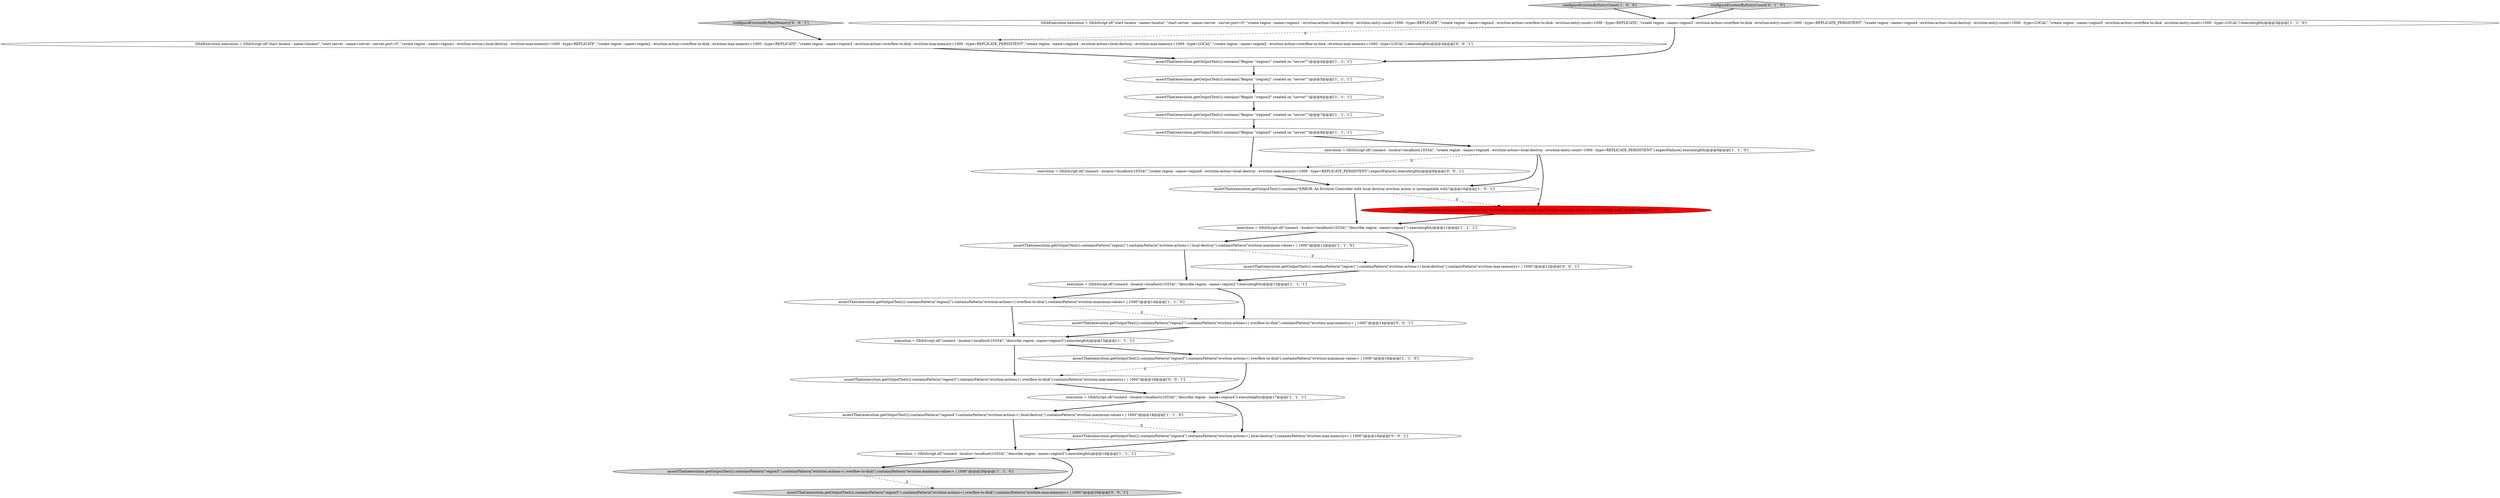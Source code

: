 digraph {
14 [style = filled, label = "assertThat(execution.getOutputText()).containsPattern(\"region4\").containsPattern(\"eviction-action\s+| local-destroy\").containsPattern(\"eviction-maximum-value\s+ | 1000\")@@@18@@@['1', '1', '0']", fillcolor = white, shape = ellipse image = "AAA0AAABBB1BBB"];
7 [style = filled, label = "execution = GfshScript.of(\"connect --locator=localhost(10334(\",\"describe region --name=region1\").execute(gfsh)@@@11@@@['1', '1', '1']", fillcolor = white, shape = ellipse image = "AAA0AAABBB1BBB"];
28 [style = filled, label = "execution = GfshScript.of(\"connect --locator=localhost(10334(\",\"create region --name=region6 --eviction-action=local-destroy --eviction-max-memory=1000 --type=REPLICATE_PERSISTENT\").expectFailure().execute(gfsh)@@@9@@@['0', '0', '1']", fillcolor = white, shape = ellipse image = "AAA0AAABBB3BBB"];
2 [style = filled, label = "assertThat(execution.getOutputText()).containsPattern(\"region2\").containsPattern(\"eviction-action\s+| overflow-to-disk\").containsPattern(\"eviction-maximum-value\s+ | 1000\")@@@14@@@['1', '1', '0']", fillcolor = white, shape = ellipse image = "AAA0AAABBB1BBB"];
17 [style = filled, label = "assertThat(execution.getOutputText()).containsPattern(\"region1\").containsPattern(\"eviction-action\s+| local-destroy\").containsPattern(\"eviction-maximum-value\s+ | 1000\")@@@12@@@['1', '1', '0']", fillcolor = white, shape = ellipse image = "AAA0AAABBB1BBB"];
9 [style = filled, label = "assertThat(execution.getOutputText()).contains(\"Region \"/region4\" created on \"server\"\")@@@7@@@['1', '1', '1']", fillcolor = white, shape = ellipse image = "AAA0AAABBB1BBB"];
6 [style = filled, label = "assertThat(execution.getOutputText()).contains(\"ERROR: An Eviction Controller with local destroy eviction action is incompatible with\")@@@10@@@['1', '0', '1']", fillcolor = white, shape = ellipse image = "AAA0AAABBB1BBB"];
22 [style = filled, label = "configureEvictionByMaxMemory['0', '0', '1']", fillcolor = lightgray, shape = diamond image = "AAA0AAABBB3BBB"];
11 [style = filled, label = "assertThat(execution.getOutputText()).contains(\"Region \"/region3\" created on \"server\"\")@@@6@@@['1', '1', '1']", fillcolor = white, shape = ellipse image = "AAA0AAABBB1BBB"];
12 [style = filled, label = "assertThat(execution.getOutputText()).containsPattern(\"region5\").containsPattern(\"eviction-action\s+| overflow-to-disk\").containsPattern(\"eviction-maximum-value\s+ | 1000\")@@@20@@@['1', '1', '0']", fillcolor = lightgray, shape = ellipse image = "AAA0AAABBB1BBB"];
5 [style = filled, label = "GfshExecution execution = GfshScript.of(\"start locator --name=locator\",\"start server --name=server --server-port=0\",\"create region --name=region1 --eviction-action=local-destroy --eviction-entry-count=1000 --type=REPLICATE\",\"create region --name=region2 --eviction-action=overflow-to-disk --eviction-entry-count=1000 --type=REPLICATE\",\"create region --name=region3 --eviction-action=overflow-to-disk --eviction-entry-count=1000 --type=REPLICATE_PERSISTENT\",\"create region --name=region4 --eviction-action=local-destroy --eviction-entry-count=1000 --type=LOCAL\",\"create region --name=region5 --eviction-action=overflow-to-disk --eviction-entry-count=1000 --type=LOCAL\").execute(gfsh)@@@3@@@['1', '1', '0']", fillcolor = white, shape = ellipse image = "AAA0AAABBB1BBB"];
10 [style = filled, label = "execution = GfshScript.of(\"connect --locator=localhost(10334(\",\"describe region --name=region2\").execute(gfsh)@@@13@@@['1', '1', '1']", fillcolor = white, shape = ellipse image = "AAA0AAABBB1BBB"];
16 [style = filled, label = "configureEvictionByEntryCount['1', '0', '0']", fillcolor = lightgray, shape = diamond image = "AAA0AAABBB1BBB"];
8 [style = filled, label = "assertThat(execution.getOutputText()).contains(\"Region \"/region1\" created on \"server\"\")@@@4@@@['1', '1', '1']", fillcolor = white, shape = ellipse image = "AAA0AAABBB1BBB"];
23 [style = filled, label = "assertThat(execution.getOutputText()).containsPattern(\"region3\").containsPattern(\"eviction-action\s+| overflow-to-disk\").containsPattern(\"eviction-max-memory\s+ | 1000\")@@@16@@@['0', '0', '1']", fillcolor = white, shape = ellipse image = "AAA0AAABBB3BBB"];
13 [style = filled, label = "execution = GfshScript.of(\"connect --locator=localhost(10334(\",\"create region --name=region6 --eviction-action=local-destroy --eviction-entry-count=1000 --type=REPLICATE_PERSISTENT\").expectFailure().execute(gfsh)@@@9@@@['1', '1', '0']", fillcolor = white, shape = ellipse image = "AAA0AAABBB1BBB"];
1 [style = filled, label = "assertThat(execution.getOutputText()).contains(\"Region \"/region2\" created on \"server\"\")@@@5@@@['1', '1', '1']", fillcolor = white, shape = ellipse image = "AAA0AAABBB1BBB"];
4 [style = filled, label = "assertThat(execution.getOutputText()).containsPattern(\"region3\").containsPattern(\"eviction-action\s+| overflow-to-disk\").containsPattern(\"eviction-maximum-value\s+ | 1000\")@@@16@@@['1', '1', '0']", fillcolor = white, shape = ellipse image = "AAA0AAABBB1BBB"];
3 [style = filled, label = "assertThat(execution.getOutputText()).contains(\"Region \"/region5\" created on \"server\"\")@@@8@@@['1', '1', '1']", fillcolor = white, shape = ellipse image = "AAA0AAABBB1BBB"];
25 [style = filled, label = "GfshExecution execution = GfshScript.of(\"start locator --name=locator\",\"start server --name=server --server-port=0\",\"create region --name=region1 --eviction-action=local-destroy --eviction-max-memory=1000 --type=REPLICATE\",\"create region --name=region2 --eviction-action=overflow-to-disk --eviction-max-memory=1000 --type=REPLICATE\",\"create region --name=region3 --eviction-action=overflow-to-disk --eviction-max-memory=1000 --type=REPLICATE_PERSISTENT\",\"create region --name=region4 --eviction-action=local-destroy --eviction-max-memory=1000 --type=LOCAL\",\"create region --name=region5 --eviction-action=overflow-to-disk --eviction-max-memory=1000 --type=LOCAL\").execute(gfsh)@@@3@@@['0', '0', '1']", fillcolor = white, shape = ellipse image = "AAA0AAABBB3BBB"];
18 [style = filled, label = "execution = GfshScript.of(\"connect --locator=localhost(10334(\",\"describe region --name=region3\").execute(gfsh)@@@15@@@['1', '1', '1']", fillcolor = white, shape = ellipse image = "AAA0AAABBB1BBB"];
24 [style = filled, label = "assertThat(execution.getOutputText()).containsPattern(\"region2\").containsPattern(\"eviction-action\s+| overflow-to-disk\").containsPattern(\"eviction-max-memory\s+ | 1000\")@@@14@@@['0', '0', '1']", fillcolor = white, shape = ellipse image = "AAA0AAABBB3BBB"];
20 [style = filled, label = "assertThat(execution.getOutputText()).contains(\"An Eviction Controller with local destroy eviction action is incompatible with\")@@@10@@@['0', '1', '0']", fillcolor = red, shape = ellipse image = "AAA1AAABBB2BBB"];
19 [style = filled, label = "configureEvictionByEntryCount['0', '1', '0']", fillcolor = lightgray, shape = diamond image = "AAA0AAABBB2BBB"];
15 [style = filled, label = "execution = GfshScript.of(\"connect --locator=localhost(10334(\",\"describe region --name=region4\").execute(gfsh)@@@17@@@['1', '1', '1']", fillcolor = white, shape = ellipse image = "AAA0AAABBB1BBB"];
27 [style = filled, label = "assertThat(execution.getOutputText()).containsPattern(\"region5\").containsPattern(\"eviction-action\s+| overflow-to-disk\").containsPattern(\"eviction-max-memory\s+ | 1000\")@@@20@@@['0', '0', '1']", fillcolor = lightgray, shape = ellipse image = "AAA0AAABBB3BBB"];
0 [style = filled, label = "execution = GfshScript.of(\"connect --locator=localhost(10334(\",\"describe region --name=region5\").execute(gfsh)@@@19@@@['1', '1', '1']", fillcolor = white, shape = ellipse image = "AAA0AAABBB1BBB"];
26 [style = filled, label = "assertThat(execution.getOutputText()).containsPattern(\"region4\").containsPattern(\"eviction-action\s+| local-destroy\").containsPattern(\"eviction-max-memory\s+ | 1000\")@@@18@@@['0', '0', '1']", fillcolor = white, shape = ellipse image = "AAA0AAABBB3BBB"];
21 [style = filled, label = "assertThat(execution.getOutputText()).containsPattern(\"region1\").containsPattern(\"eviction-action\s+| local-destroy\").containsPattern(\"eviction-max-memory\s+ | 1000\")@@@12@@@['0', '0', '1']", fillcolor = white, shape = ellipse image = "AAA0AAABBB3BBB"];
17->10 [style = bold, label=""];
5->8 [style = bold, label=""];
21->10 [style = bold, label=""];
22->25 [style = bold, label=""];
28->6 [style = bold, label=""];
7->17 [style = bold, label=""];
18->23 [style = bold, label=""];
15->14 [style = bold, label=""];
6->20 [style = dashed, label="0"];
0->27 [style = bold, label=""];
10->24 [style = bold, label=""];
0->12 [style = bold, label=""];
4->15 [style = bold, label=""];
23->15 [style = bold, label=""];
2->18 [style = bold, label=""];
5->25 [style = dashed, label="0"];
11->9 [style = bold, label=""];
17->21 [style = dashed, label="0"];
24->18 [style = bold, label=""];
14->26 [style = dashed, label="0"];
1->11 [style = bold, label=""];
15->26 [style = bold, label=""];
13->28 [style = dashed, label="0"];
8->1 [style = bold, label=""];
19->5 [style = bold, label=""];
3->28 [style = bold, label=""];
26->0 [style = bold, label=""];
18->4 [style = bold, label=""];
14->0 [style = bold, label=""];
12->27 [style = dashed, label="0"];
3->13 [style = bold, label=""];
16->5 [style = bold, label=""];
9->3 [style = bold, label=""];
7->21 [style = bold, label=""];
10->2 [style = bold, label=""];
25->8 [style = bold, label=""];
13->6 [style = bold, label=""];
20->7 [style = bold, label=""];
6->7 [style = bold, label=""];
2->24 [style = dashed, label="0"];
4->23 [style = dashed, label="0"];
13->20 [style = bold, label=""];
}
